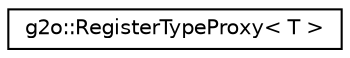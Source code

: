 digraph "Graphical Class Hierarchy"
{
  edge [fontname="Helvetica",fontsize="10",labelfontname="Helvetica",labelfontsize="10"];
  node [fontname="Helvetica",fontsize="10",shape=record];
  rankdir="LR";
  Node0 [label="g2o::RegisterTypeProxy\< T \>",height=0.2,width=0.4,color="black", fillcolor="white", style="filled",URL="$classg2o_1_1_register_type_proxy.html"];
}
